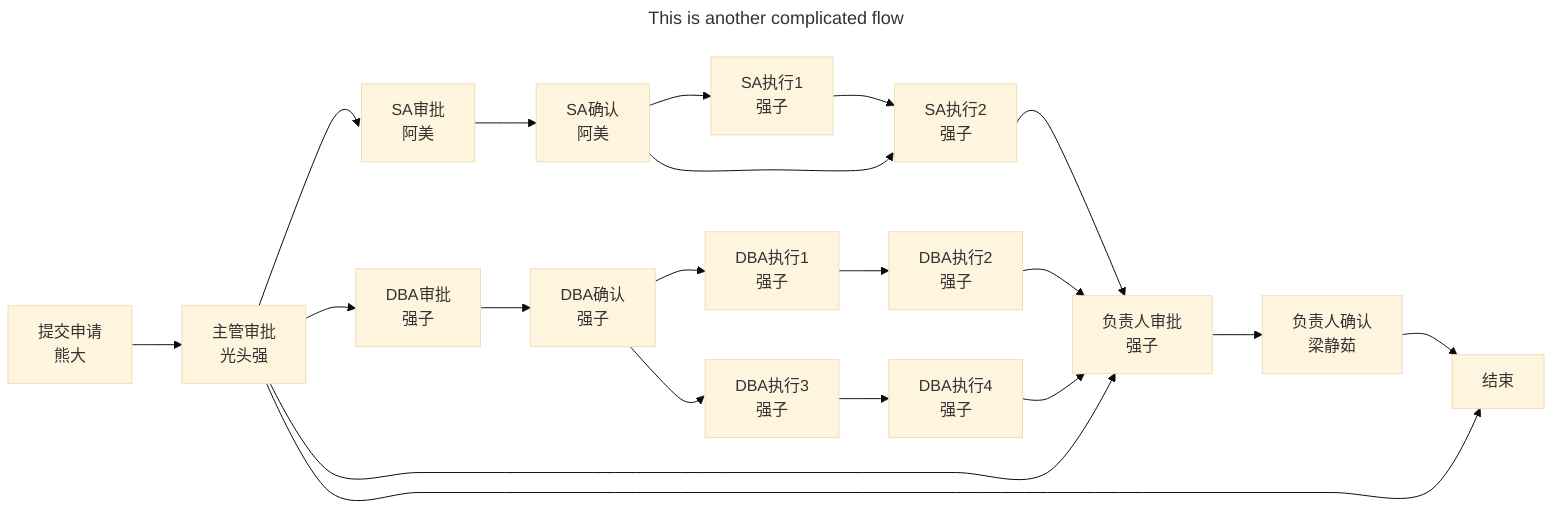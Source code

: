 ---
title: This is another complicated flow
config:
  theme: base
  flowchart:
    curve: cardinal
---
flowchart LR
sid-B3655226-6C29-4D00-B685-3D5C734DC7E1["

提交申请
熊大
"];
class sid-B3655226-6C29-4D00-B685-3D5C734DC7E1 node-executed;
sid-4DA958A0-26D9-4D47-93A7-70F39FD7D51A["
负责人审批
强子
"];
class sid-4DA958A0-26D9-4D47-93A7-70F39FD7D51A node-executed;
sid-E27C0367-E6D6-497F-9736-3CDC21FDE221["
DBA审批
强子
"];
class sid-E27C0367-E6D6-497F-9736-3CDC21FDE221 node-executed;
sid-BED98281-9585-4D1B-934E-BD1AC6AC0EFD["
SA审批
阿美
"];
class sid-BED98281-9585-4D1B-934E-BD1AC6AC0EFD node-executed;
sid-7CE72B24-E0C1-46D3-8132-8BA66BE05AA7["
主管审批
光头强
"];
class sid-7CE72B24-E0C1-46D3-8132-8BA66BE05AA7 node-executed;
sid-A1B3CD96-7697-4D7C-BEAA-73D187B1BE89["
DBA确认
强子
"];
class sid-A1B3CD96-7697-4D7C-BEAA-73D187B1BE89 node-executed;
sid-3E35A7FF-A2F4-4E07-9247-DBF884C81937["
SA确认
阿美
"];
class sid-3E35A7FF-A2F4-4E07-9247-DBF884C81937 node-executed;
sid-4FC27B48-A6F9-460A-A675-021F5854FE22["
结束
"];
class sid-4FC27B48-A6F9-460A-A675-021F5854FE22 node-executed;
sid-19DD9E9F-98C1-44EE-B604-842AFEE76F1E["
SA执行1
强子
"];
class sid-19DD9E9F-98C1-44EE-B604-842AFEE76F1E node-executed;
sid-6C2120F3-D940-4958-A067-0903DCE879C4["
SA执行2
强子
"];
class sid-6C2120F3-D940-4958-A067-0903DCE879C4 node-executed;
sid-9180E2A0-5C4B-435F-B42F-0D152470A338["
DBA执行1
强子
"];
class sid-9180E2A0-5C4B-435F-B42F-0D152470A338 node-executed;
sid-03A2C3AC-5337-48A5-B154-BB3FD0EC8DAD["
DBA执行3
强子
"];
class sid-03A2C3AC-5337-48A5-B154-BB3FD0EC8DAD node-executed;
sid-D5E1F2F4-306C-47A2-BF74-F66E3D769756["
DBA执行2
强子
"];
class sid-D5E1F2F4-306C-47A2-BF74-F66E3D769756 node-executed;
sid-8C3F2F1D-F014-4F99-B966-095DC1A2BD93["
DBA执行4
强子
"];
class sid-8C3F2F1D-F014-4F99-B966-095DC1A2BD93 node-executed;
sid-1897B30A-9C5C-4D5B-B80B-76A038785070["
负责人确认
梁静茹
"];
class sid-1897B30A-9C5C-4D5B-B80B-76A038785070 node-executed;
sid-B3655226-6C29-4D00-B685-3D5C734DC7E1-->sid-7CE72B24-E0C1-46D3-8132-8BA66BE05AA7;
sid-4DA958A0-26D9-4D47-93A7-70F39FD7D51A-->sid-1897B30A-9C5C-4D5B-B80B-76A038785070;
sid-E27C0367-E6D6-497F-9736-3CDC21FDE221-->sid-A1B3CD96-7697-4D7C-BEAA-73D187B1BE89;
sid-BED98281-9585-4D1B-934E-BD1AC6AC0EFD-->sid-3E35A7FF-A2F4-4E07-9247-DBF884C81937;
sid-19DD9E9F-98C1-44EE-B604-842AFEE76F1E-->sid-6C2120F3-D940-4958-A067-0903DCE879C4;
sid-9180E2A0-5C4B-435F-B42F-0D152470A338-->sid-D5E1F2F4-306C-47A2-BF74-F66E3D769756;
sid-03A2C3AC-5337-48A5-B154-BB3FD0EC8DAD-->sid-8C3F2F1D-F014-4F99-B966-095DC1A2BD93;
sid-6C2120F3-D940-4958-A067-0903DCE879C4-->sid-4DA958A0-26D9-4D47-93A7-70F39FD7D51A;
sid-1897B30A-9C5C-4D5B-B80B-76A038785070-->sid-4FC27B48-A6F9-460A-A675-021F5854FE22;
sid-3E35A7FF-A2F4-4E07-9247-DBF884C81937-->sid-19DD9E9F-98C1-44EE-B604-842AFEE76F1E;
sid-A1B3CD96-7697-4D7C-BEAA-73D187B1BE89-->sid-9180E2A0-5C4B-435F-B42F-0D152470A338;
sid-A1B3CD96-7697-4D7C-BEAA-73D187B1BE89-->sid-03A2C3AC-5337-48A5-B154-BB3FD0EC8DAD;
sid-D5E1F2F4-306C-47A2-BF74-F66E3D769756-->sid-4DA958A0-26D9-4D47-93A7-70F39FD7D51A;
sid-8C3F2F1D-F014-4F99-B966-095DC1A2BD93-->sid-4DA958A0-26D9-4D47-93A7-70F39FD7D51A;
sid-7CE72B24-E0C1-46D3-8132-8BA66BE05AA7-->sid-BED98281-9585-4D1B-934E-BD1AC6AC0EFD;
sid-7CE72B24-E0C1-46D3-8132-8BA66BE05AA7-->sid-E27C0367-E6D6-497F-9736-3CDC21FDE221;
sid-3E35A7FF-A2F4-4E07-9247-DBF884C81937-->sid-6C2120F3-D940-4958-A067-0903DCE879C4;
sid-7CE72B24-E0C1-46D3-8132-8BA66BE05AA7-->sid-4DA958A0-26D9-4D47-93A7-70F39FD7D51A;
sid-7CE72B24-E0C1-46D3-8132-8BA66BE05AA7-->sid-4FC27B48-A6F9-460A-A675-021F5854FE22;